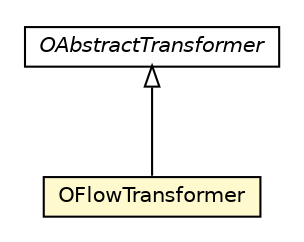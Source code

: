 #!/usr/local/bin/dot
#
# Class diagram 
# Generated by UMLGraph version R5_6-24-gf6e263 (http://www.umlgraph.org/)
#

digraph G {
	edge [fontname="Helvetica",fontsize=10,labelfontname="Helvetica",labelfontsize=10];
	node [fontname="Helvetica",fontsize=10,shape=plaintext];
	nodesep=0.25;
	ranksep=0.5;
	// com.orientechnologies.orient.etl.transformer.OAbstractTransformer
	c1788317 [label=<<table title="com.orientechnologies.orient.etl.transformer.OAbstractTransformer" border="0" cellborder="1" cellspacing="0" cellpadding="2" port="p" href="./OAbstractTransformer.html">
		<tr><td><table border="0" cellspacing="0" cellpadding="1">
<tr><td align="center" balign="center"><font face="Helvetica-Oblique"> OAbstractTransformer </font></td></tr>
		</table></td></tr>
		</table>>, URL="./OAbstractTransformer.html", fontname="Helvetica", fontcolor="black", fontsize=10.0];
	// com.orientechnologies.orient.etl.transformer.OFlowTransformer
	c1788326 [label=<<table title="com.orientechnologies.orient.etl.transformer.OFlowTransformer" border="0" cellborder="1" cellspacing="0" cellpadding="2" port="p" bgcolor="lemonChiffon" href="./OFlowTransformer.html">
		<tr><td><table border="0" cellspacing="0" cellpadding="1">
<tr><td align="center" balign="center"> OFlowTransformer </td></tr>
		</table></td></tr>
		</table>>, URL="./OFlowTransformer.html", fontname="Helvetica", fontcolor="black", fontsize=10.0];
	//com.orientechnologies.orient.etl.transformer.OFlowTransformer extends com.orientechnologies.orient.etl.transformer.OAbstractTransformer
	c1788317:p -> c1788326:p [dir=back,arrowtail=empty];
}

